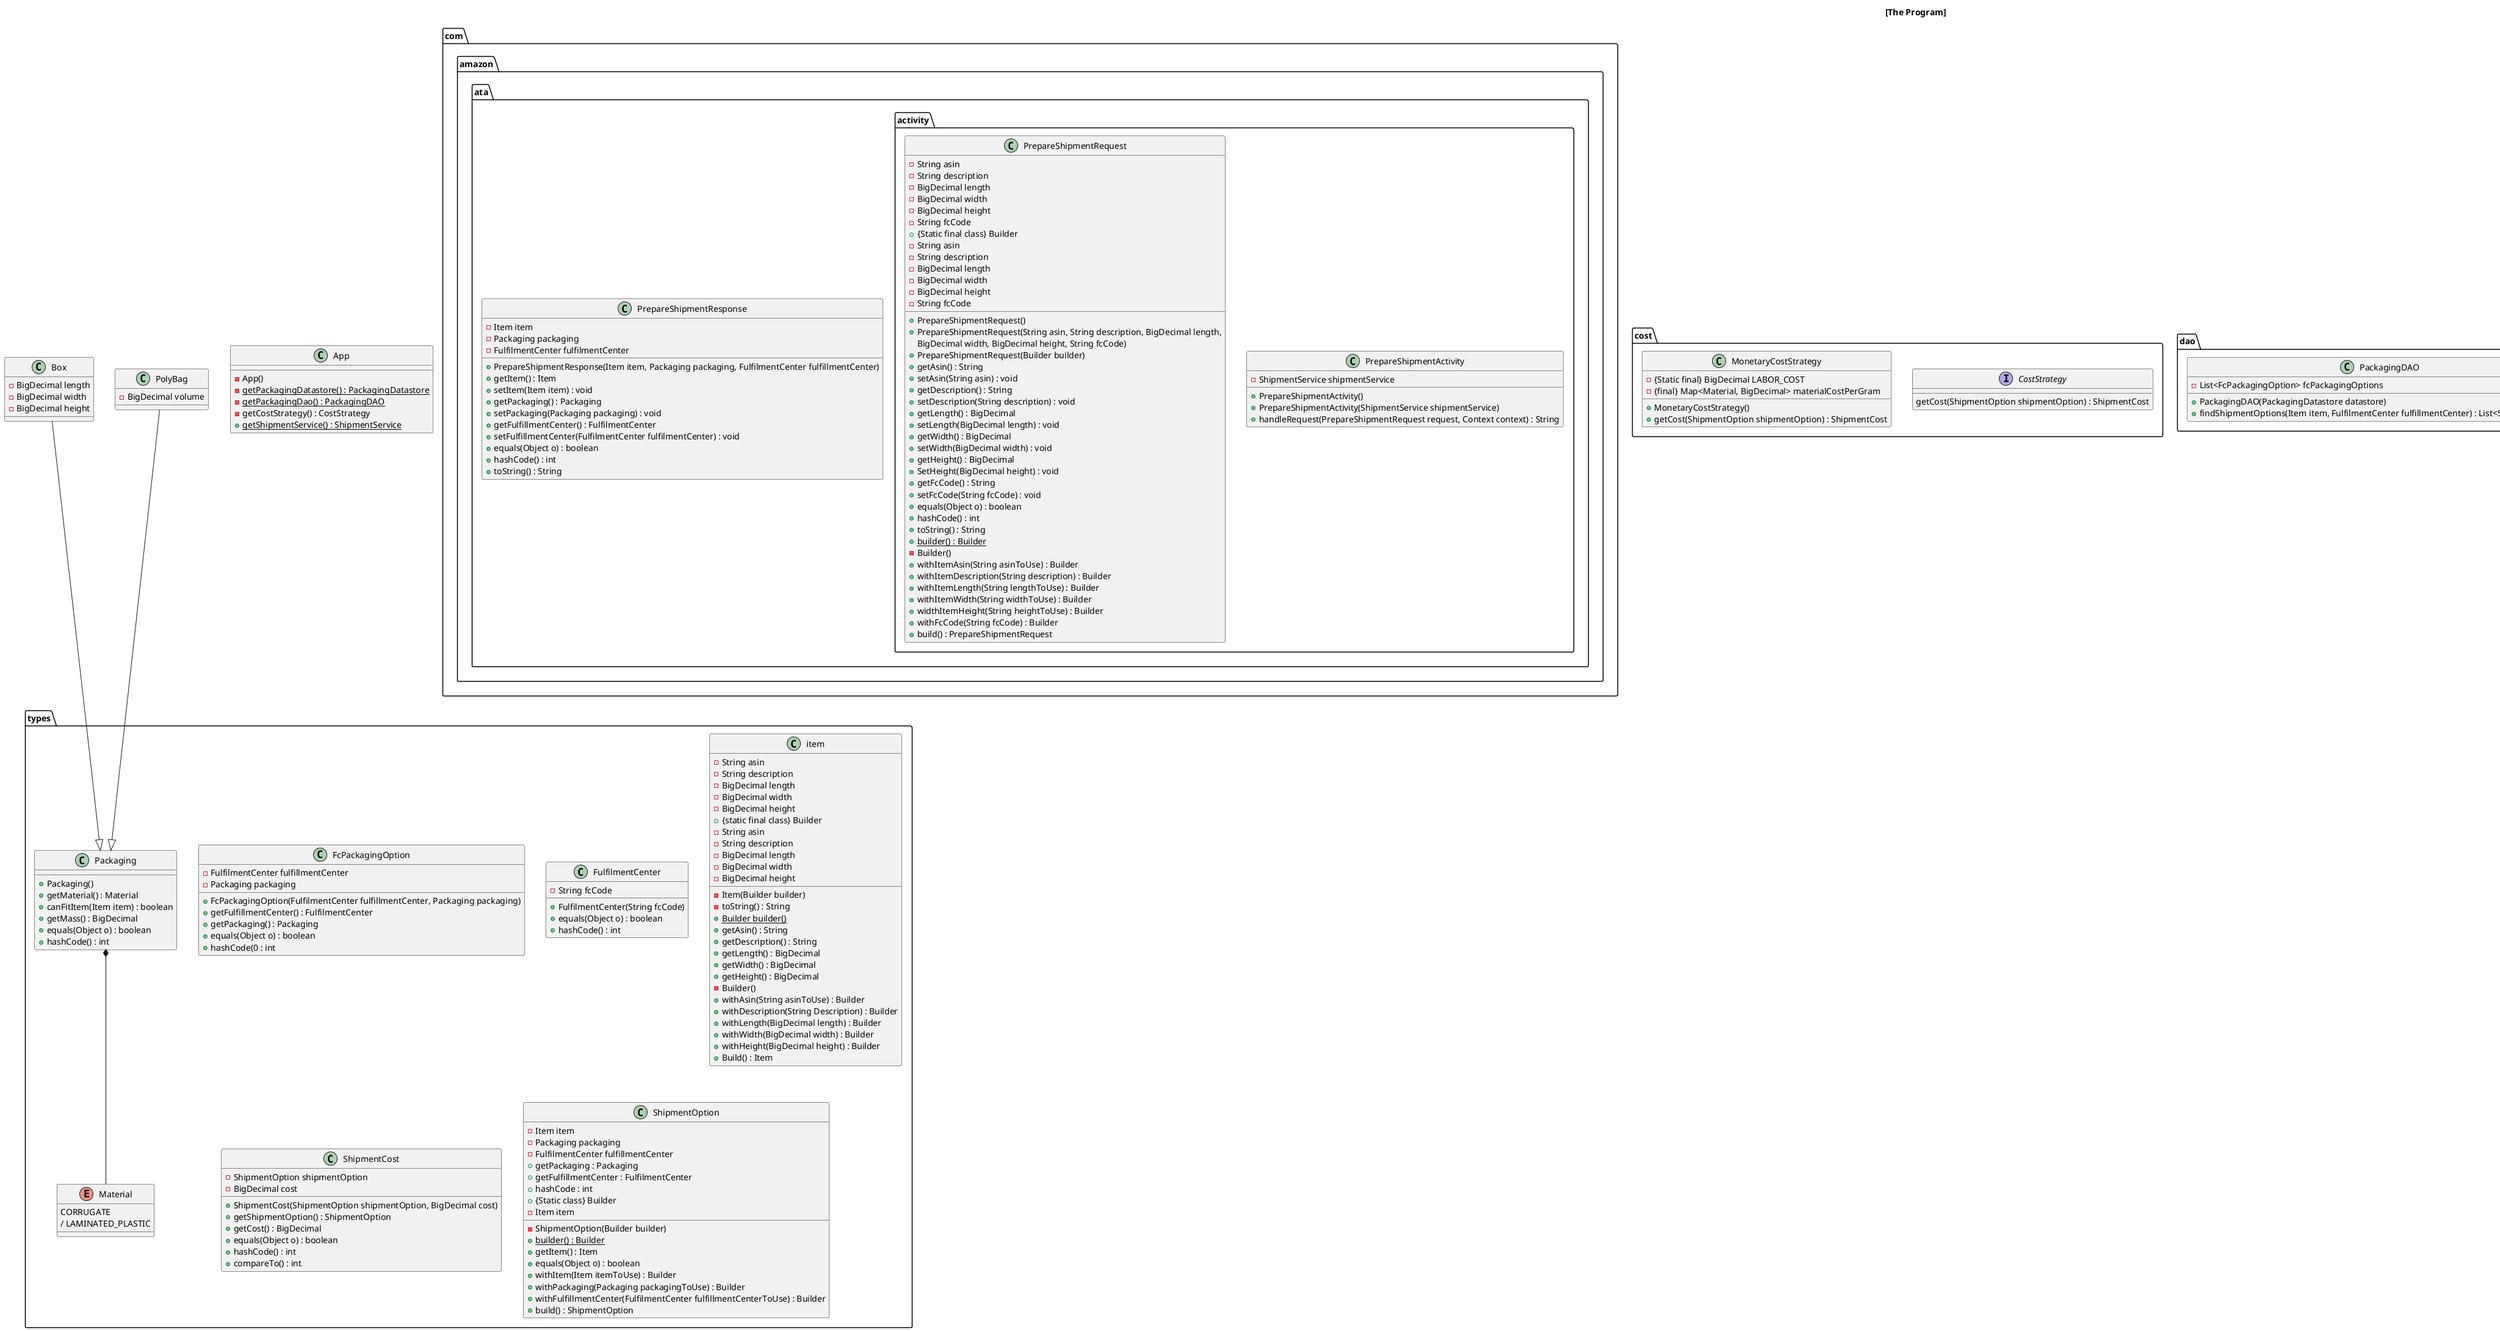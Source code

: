 @startuml
'describing the program

title [The Program]
package com.amazon.ata {
    package activity {
        class PrepareShipmentActivity {
            - ShipmentService shipmentService
            + PrepareShipmentActivity()
            + PrepareShipmentActivity(ShipmentService shipmentService)
            + handleRequest(PrepareShipmentRequest request, Context context) : String
        }

        class PrepareShipmentRequest {
            - String asin
            - String description
            - BigDecimal length
            - BigDecimal width
            - BigDecimal height
            - String fcCode
            + PrepareShipmentRequest()
            + PrepareShipmentRequest(String asin, String description, BigDecimal length,
                                     BigDecimal width, BigDecimal height, String fcCode)
            + PrepareShipmentRequest(Builder builder)
            + getAsin() : String
            + setAsin(String asin) : void
            + getDescription() : String
            + setDescription(String description) : void
            + getLength() : BigDecimal
            + setLength(BigDecimal length) : void
            + getWidth() : BigDecimal
            + setWidth(BigDecimal width) : void
            + getHeight() : BigDecimal
            + SetHeight(BigDecimal height) : void
            + getFcCode() : String
            + setFcCode(String fcCode) : void
            + equals(Object o) : boolean
            + hashCode() : int
            + toString() : String
            + {static} builder() : Builder
            + {Static final class} Builder
                - String asin
                - String description
                - BigDecimal length
                - BigDecimal width
                - BigDecimal height
                - String fcCode
                - Builder()
                + withItemAsin(String asinToUse) : Builder
                + withItemDescription(String description) : Builder
                + withItemLength(String lengthToUse) : Builder
                + withItemWidth(String widthToUse) : Builder
                + widthItemHeight(String heightToUse) : Builder
                + withFcCode(String fcCode) : Builder
                + build() : PrepareShipmentRequest
            }
        }

        class PrepareShipmentResponse {
            - Item item
            - Packaging packaging
            - FulfilmentCenter fulfilmentCenter
            + PrepareShipmentResponse(Item item, Packaging packaging, FulfilmentCenter fulfillmentCenter)
            + getItem() : Item
            + setItem(Item item) : void
            + getPackaging() : Packaging
            + setPackaging(Packaging packaging) : void
            + getFulfillmentCenter() : FulfilmentCenter
            + setFulfillmentCenter(FulfilmentCenter fulfilmentCenter) : void
            + equals(Object o) : boolean
            + hashCode() : int
            + toString() : String
        }
    }

    package cost {
        interface CostStrategy {
            getCost(ShipmentOption shipmentOption) : ShipmentCost
        }

        class MonetaryCostStrategy {
            - {Static final} BigDecimal LABOR_COST
            - {final} Map<Material, BigDecimal> materialCostPerGram
            + MonetaryCostStrategy()
            + getCost(ShipmentOption shipmentOption) : ShipmentCost
        }
    }

    package dao {
        class PackagingDAO {
            - List<FcPackagingOption> fcPackagingOptions
            + PackagingDAO(PackagingDatastore datastore)
            + findShipmentOptions(Item item, FulfilmentCenter fulfillmentCenter) : List<ShipmentOption>
        }
    }

    package datastore {
        class PackagingDatastore {
            - {final} List<FcPackagingOption> fcPackagingOptions
            - createFcPackagingOption(String fcCode, Material material, String length, String width,
                                      String height) : FcPackagingOption
            + getFcPackagingOptions() : List<FcPackagingOption>
        }
    }

    package exceptions {
        class NoPackagingFitsItemException extends Exception {
            - {Static final} long serialVersionUID
            + NoPackagingFitsItemException()
            + NoPackagingFitsItemException(String message)
            + NoPackagingFitsItemException(Throwable cause)
            + NoPackagingFitsItemException(String message, Throwable cause)
        }

        class UnknownFulfilmentCenterException {
            - {Static final} long serialVersionUID
            + UnknownFulfilmentCenterException()
            + UnknownFulfilmentCenterException(String message)
            + UnknownFulfilmentCenterException(Throwable cause)
            + UnknownFulfilmentCenterException(String message, Throwable cause)
        }
    }

    package service {
        class ShipmentService {
            - PackagingDAO packagingDAO
            - CostStrategy costStrategy
            + ShipmentService(PackagingDAO packagingDAO, CostStrategy costStrategy)
            + findShipmentOption({final} Item item, {final} FulfilmentCenter fulfillmentCenter) : ShipmentOption
            - getLowestCostShipmentOption(List<ShipmentOption> results) : ShipmentOption
            - applyCostStrategy(List<ShipmentOption> results) : List<ShipmentOption> results
        }
    }

    package types {
        class FcPackagingOption {
            - FulfilmentCenter fulfillmentCenter
            - Packaging packaging
            + FcPackagingOption(FulfilmentCenter fulfillmentCenter, Packaging packaging)
            + getFulfillmentCenter() : FulfilmentCenter
            + getPackaging() : Packaging
            + equals(Object o) : boolean
            + hashCode(0 : int
        }

        class FulfilmentCenter {
            - String fcCode
            + FulfilmentCenter(String fcCode)
            + equals(Object o) : boolean
            + hashCode() : int
        }

        class item {
            - String asin
            - String description
            - BigDecimal length
            - BigDecimal width
            - BigDecimal height
            - Item(Builder builder)
            - toString() : String
            + {static} Builder builder()
            + getAsin() : String
            + getDescription() : String
            + getLength() : BigDecimal
            + getWidth() : BigDecimal
            + getHeight() : BigDecimal
            + {static final class} Builder
                - String asin
                - String description
                - BigDecimal length
                - BigDecimal width
                - BigDecimal height
                - Builder()
                + withAsin(String asinToUse) : Builder
                + withDescription(String Description) : Builder
                + withLength(BigDecimal length) : Builder
                + withWidth(BigDecimal width) : Builder
                + withHeight(BigDecimal height) : Builder
                + Build() : Item
        }

        enum Material {
            CORRUGATE
            / LAMINATED_PLASTIC
        }

        class Packaging {
            + Packaging()
            + getMaterial() : Material
            + canFitItem(Item item) : boolean
            + getMass() : BigDecimal
            + equals(Object o) : boolean
            + hashCode() : int
        }

        class ShipmentCost {
            - ShipmentOption shipmentOption
            - BigDecimal cost
            + ShipmentCost(ShipmentOption shipmentOption, BigDecimal cost)
            + getShipmentOption() : ShipmentOption
            + getCost() : BigDecimal
            + equals(Object o) : boolean
            + hashCode() : int
            + compareTo() : int
        }

        class ShipmentOption {
            - Item item
            - Packaging packaging
            - FulfilmentCenter fulfillmentCenter
            - ShipmentOption(Builder builder)
            + {static} builder() : Builder
            + getItem() : Item
            + getPackaging : Packaging
            + getFulfillmentCenter : FulfilmentCenter
            + equals(Object o) : boolean
            + hashCode : int
            + {Static class} Builder
                - Item item
                + withItem(Item itemToUse) : Builder
                + withPackaging(Packaging packagingToUse) : Builder
                + withFulfillmentCenter(FulfilmentCenter fulfillmentCenterToUse) : Builder
                + build() : ShipmentOption
        }
    }

    class App {
        - App()
        - {Static} getPackagingDatastore() : PackagingDatastore
        - {Static} getPackagingDao() : PackagingDAO
        - getCostStrategy() : CostStrategy
        + {Static} getShipmentService() : ShipmentService
    }

    class Box {
        - BigDecimal length
        - BigDecimal width
        - BigDecimal height
    }

    class PolyBag {
        - BigDecimal volume
    }

    Box --|> Packaging
    PolyBag --|> Packaging
    Packaging *-- Material
@enduml

